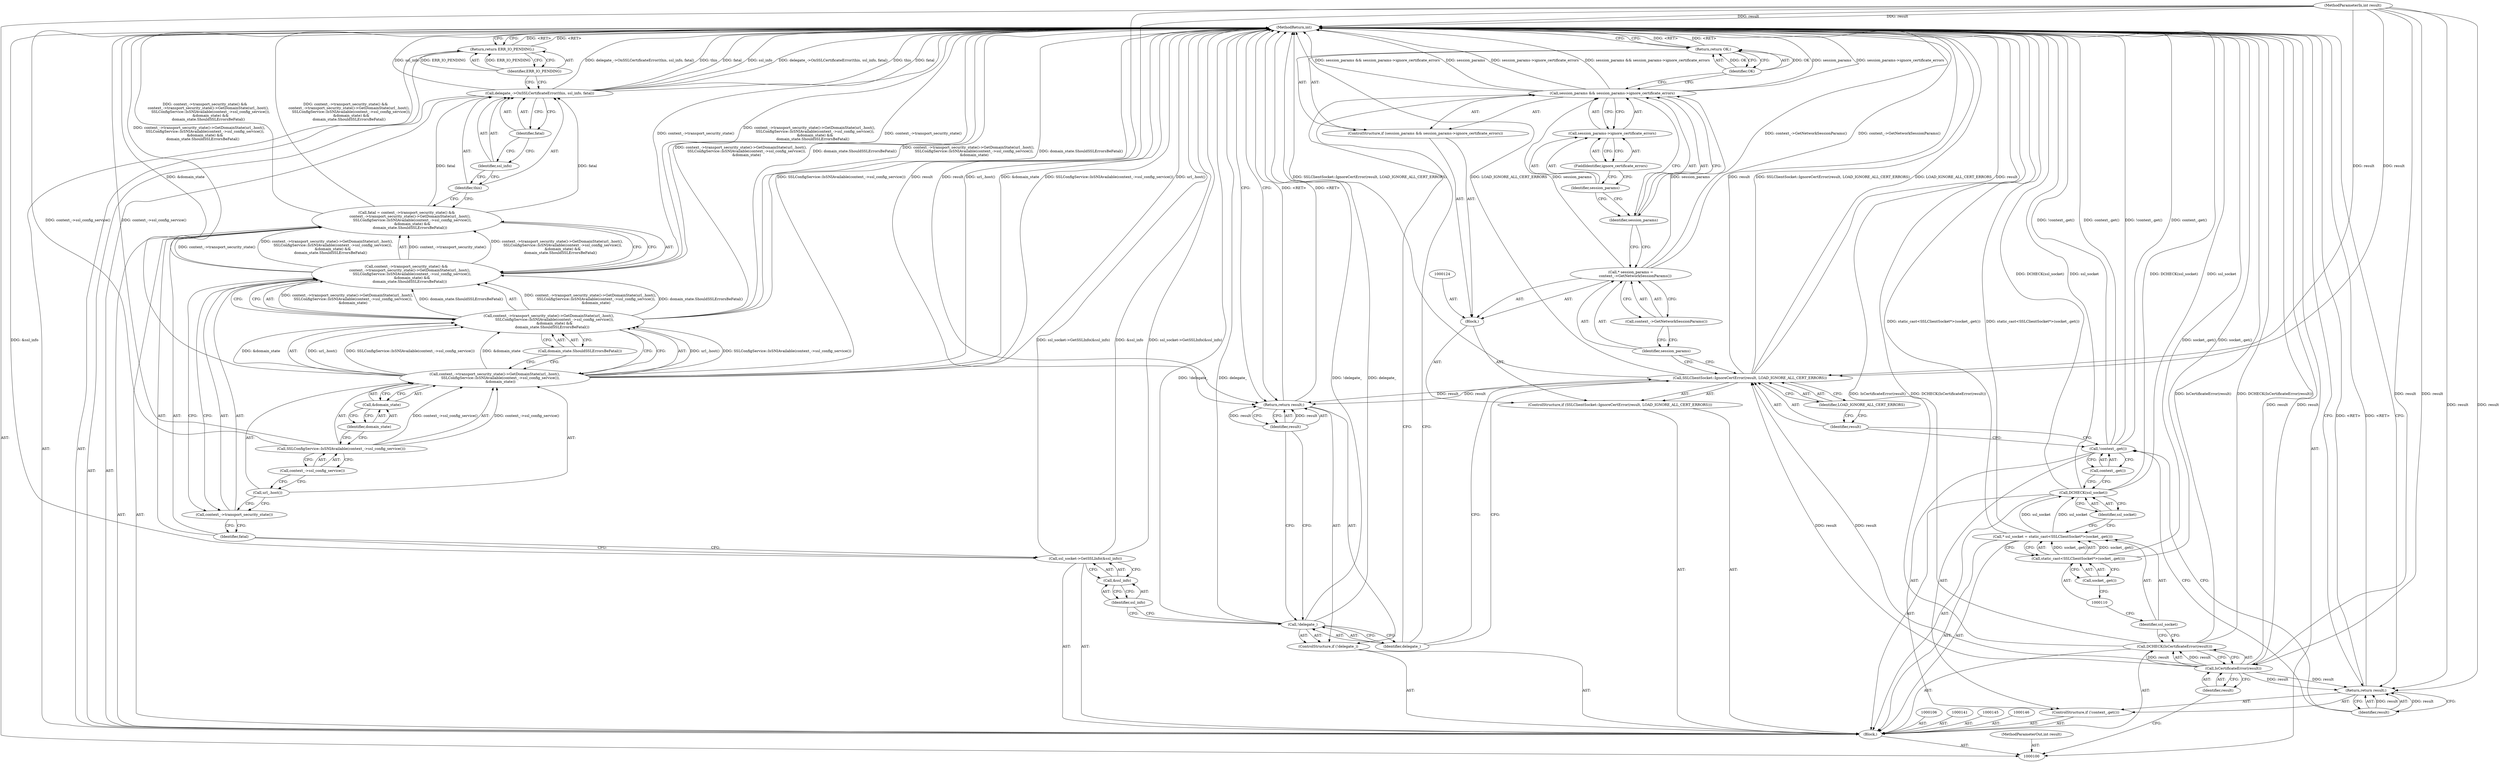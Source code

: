 digraph "1_Chrome_ca8cc70b2de822b939f87effc7c2b83bac280a44_4" {
"1000165" [label="(MethodReturn,int)"];
"1000101" [label="(MethodParameterIn,int result)"];
"1000257" [label="(MethodParameterOut,int result)"];
"1000102" [label="(Block,)"];
"1000125" [label="(Call,* session_params =\n        context_->GetNetworkSessionParams())"];
"1000126" [label="(Identifier,session_params)"];
"1000123" [label="(Block,)"];
"1000127" [label="(Call,context_->GetNetworkSessionParams())"];
"1000131" [label="(Call,session_params->ignore_certificate_errors)"];
"1000132" [label="(Identifier,session_params)"];
"1000128" [label="(ControlStructure,if (session_params && session_params->ignore_certificate_errors))"];
"1000133" [label="(FieldIdentifier,ignore_certificate_errors)"];
"1000129" [label="(Call,session_params && session_params->ignore_certificate_errors)"];
"1000130" [label="(Identifier,session_params)"];
"1000135" [label="(Identifier,OK)"];
"1000134" [label="(Return,return OK;)"];
"1000136" [label="(ControlStructure,if (!delegate_))"];
"1000137" [label="(Call,!delegate_)"];
"1000138" [label="(Identifier,delegate_)"];
"1000140" [label="(Identifier,result)"];
"1000139" [label="(Return,return result;)"];
"1000103" [label="(Call,DCHECK(IsCertificateError(result)))"];
"1000105" [label="(Identifier,result)"];
"1000104" [label="(Call,IsCertificateError(result))"];
"1000142" [label="(Call,ssl_socket->GetSSLInfo(&ssl_info))"];
"1000143" [label="(Call,&ssl_info)"];
"1000144" [label="(Identifier,ssl_info)"];
"1000147" [label="(Call,fatal = context_->transport_security_state() &&\n      context_->transport_security_state()->GetDomainState(url_.host(),\n          SSLConfigService::IsSNIAvailable(context_->ssl_config_service()),\n          &domain_state) &&\n      domain_state.ShouldSSLErrorsBeFatal())"];
"1000148" [label="(Identifier,fatal)"];
"1000149" [label="(Call,context_->transport_security_state() &&\n      context_->transport_security_state()->GetDomainState(url_.host(),\n          SSLConfigService::IsSNIAvailable(context_->ssl_config_service()),\n          &domain_state) &&\n      domain_state.ShouldSSLErrorsBeFatal())"];
"1000150" [label="(Call,context_->transport_security_state())"];
"1000153" [label="(Call,url_.host())"];
"1000151" [label="(Call,context_->transport_security_state()->GetDomainState(url_.host(),\n          SSLConfigService::IsSNIAvailable(context_->ssl_config_service()),\n          &domain_state) &&\n      domain_state.ShouldSSLErrorsBeFatal())"];
"1000152" [label="(Call,context_->transport_security_state()->GetDomainState(url_.host(),\n          SSLConfigService::IsSNIAvailable(context_->ssl_config_service()),\n          &domain_state))"];
"1000154" [label="(Call,SSLConfigService::IsSNIAvailable(context_->ssl_config_service()))"];
"1000155" [label="(Call,context_->ssl_config_service())"];
"1000156" [label="(Call,&domain_state)"];
"1000157" [label="(Identifier,domain_state)"];
"1000158" [label="(Call,domain_state.ShouldSSLErrorsBeFatal())"];
"1000159" [label="(Call,delegate_->OnSSLCertificateError(this, ssl_info, fatal))"];
"1000160" [label="(Identifier,this)"];
"1000161" [label="(Identifier,ssl_info)"];
"1000162" [label="(Identifier,fatal)"];
"1000107" [label="(Call,* ssl_socket = static_cast<SSLClientSocket*>(socket_.get()))"];
"1000108" [label="(Identifier,ssl_socket)"];
"1000109" [label="(Call,static_cast<SSLClientSocket*>(socket_.get()))"];
"1000111" [label="(Call,socket_.get())"];
"1000163" [label="(Return,return ERR_IO_PENDING;)"];
"1000164" [label="(Identifier,ERR_IO_PENDING)"];
"1000113" [label="(Identifier,ssl_socket)"];
"1000112" [label="(Call,DCHECK(ssl_socket))"];
"1000114" [label="(ControlStructure,if (!context_.get()))"];
"1000115" [label="(Call,!context_.get())"];
"1000116" [label="(Call,context_.get())"];
"1000118" [label="(Identifier,result)"];
"1000117" [label="(Return,return result;)"];
"1000119" [label="(ControlStructure,if (SSLClientSocket::IgnoreCertError(result, LOAD_IGNORE_ALL_CERT_ERRORS)))"];
"1000121" [label="(Identifier,result)"];
"1000122" [label="(Identifier,LOAD_IGNORE_ALL_CERT_ERRORS)"];
"1000120" [label="(Call,SSLClientSocket::IgnoreCertError(result, LOAD_IGNORE_ALL_CERT_ERRORS))"];
"1000165" -> "1000100"  [label="AST: "];
"1000165" -> "1000117"  [label="CFG: "];
"1000165" -> "1000134"  [label="CFG: "];
"1000165" -> "1000139"  [label="CFG: "];
"1000165" -> "1000163"  [label="CFG: "];
"1000139" -> "1000165"  [label="DDG: <RET>"];
"1000159" -> "1000165"  [label="DDG: delegate_->OnSSLCertificateError(this, ssl_info, fatal)"];
"1000159" -> "1000165"  [label="DDG: this"];
"1000159" -> "1000165"  [label="DDG: fatal"];
"1000159" -> "1000165"  [label="DDG: ssl_info"];
"1000129" -> "1000165"  [label="DDG: session_params"];
"1000129" -> "1000165"  [label="DDG: session_params->ignore_certificate_errors"];
"1000129" -> "1000165"  [label="DDG: session_params && session_params->ignore_certificate_errors"];
"1000142" -> "1000165"  [label="DDG: ssl_socket->GetSSLInfo(&ssl_info)"];
"1000142" -> "1000165"  [label="DDG: &ssl_info"];
"1000103" -> "1000165"  [label="DDG: IsCertificateError(result)"];
"1000103" -> "1000165"  [label="DDG: DCHECK(IsCertificateError(result))"];
"1000104" -> "1000165"  [label="DDG: result"];
"1000151" -> "1000165"  [label="DDG: context_->transport_security_state()->GetDomainState(url_.host(),\n          SSLConfigService::IsSNIAvailable(context_->ssl_config_service()),\n          &domain_state)"];
"1000151" -> "1000165"  [label="DDG: domain_state.ShouldSSLErrorsBeFatal()"];
"1000147" -> "1000165"  [label="DDG: context_->transport_security_state() &&\n      context_->transport_security_state()->GetDomainState(url_.host(),\n          SSLConfigService::IsSNIAvailable(context_->ssl_config_service()),\n          &domain_state) &&\n      domain_state.ShouldSSLErrorsBeFatal()"];
"1000112" -> "1000165"  [label="DDG: DCHECK(ssl_socket)"];
"1000112" -> "1000165"  [label="DDG: ssl_socket"];
"1000152" -> "1000165"  [label="DDG: SSLConfigService::IsSNIAvailable(context_->ssl_config_service())"];
"1000152" -> "1000165"  [label="DDG: url_.host()"];
"1000152" -> "1000165"  [label="DDG: &domain_state"];
"1000149" -> "1000165"  [label="DDG: context_->transport_security_state()"];
"1000149" -> "1000165"  [label="DDG: context_->transport_security_state()->GetDomainState(url_.host(),\n          SSLConfigService::IsSNIAvailable(context_->ssl_config_service()),\n          &domain_state) &&\n      domain_state.ShouldSSLErrorsBeFatal()"];
"1000154" -> "1000165"  [label="DDG: context_->ssl_config_service()"];
"1000115" -> "1000165"  [label="DDG: !context_.get()"];
"1000115" -> "1000165"  [label="DDG: context_.get()"];
"1000120" -> "1000165"  [label="DDG: result"];
"1000120" -> "1000165"  [label="DDG: SSLClientSocket::IgnoreCertError(result, LOAD_IGNORE_ALL_CERT_ERRORS)"];
"1000120" -> "1000165"  [label="DDG: LOAD_IGNORE_ALL_CERT_ERRORS"];
"1000125" -> "1000165"  [label="DDG: context_->GetNetworkSessionParams()"];
"1000101" -> "1000165"  [label="DDG: result"];
"1000137" -> "1000165"  [label="DDG: delegate_"];
"1000137" -> "1000165"  [label="DDG: !delegate_"];
"1000109" -> "1000165"  [label="DDG: socket_.get()"];
"1000107" -> "1000165"  [label="DDG: static_cast<SSLClientSocket*>(socket_.get())"];
"1000117" -> "1000165"  [label="DDG: <RET>"];
"1000134" -> "1000165"  [label="DDG: <RET>"];
"1000163" -> "1000165"  [label="DDG: <RET>"];
"1000101" -> "1000100"  [label="AST: "];
"1000101" -> "1000165"  [label="DDG: result"];
"1000101" -> "1000104"  [label="DDG: result"];
"1000101" -> "1000117"  [label="DDG: result"];
"1000101" -> "1000120"  [label="DDG: result"];
"1000101" -> "1000139"  [label="DDG: result"];
"1000257" -> "1000100"  [label="AST: "];
"1000102" -> "1000100"  [label="AST: "];
"1000103" -> "1000102"  [label="AST: "];
"1000106" -> "1000102"  [label="AST: "];
"1000107" -> "1000102"  [label="AST: "];
"1000112" -> "1000102"  [label="AST: "];
"1000114" -> "1000102"  [label="AST: "];
"1000119" -> "1000102"  [label="AST: "];
"1000136" -> "1000102"  [label="AST: "];
"1000141" -> "1000102"  [label="AST: "];
"1000142" -> "1000102"  [label="AST: "];
"1000145" -> "1000102"  [label="AST: "];
"1000146" -> "1000102"  [label="AST: "];
"1000147" -> "1000102"  [label="AST: "];
"1000159" -> "1000102"  [label="AST: "];
"1000163" -> "1000102"  [label="AST: "];
"1000125" -> "1000123"  [label="AST: "];
"1000125" -> "1000127"  [label="CFG: "];
"1000126" -> "1000125"  [label="AST: "];
"1000127" -> "1000125"  [label="AST: "];
"1000130" -> "1000125"  [label="CFG: "];
"1000125" -> "1000165"  [label="DDG: context_->GetNetworkSessionParams()"];
"1000125" -> "1000129"  [label="DDG: session_params"];
"1000126" -> "1000125"  [label="AST: "];
"1000126" -> "1000120"  [label="CFG: "];
"1000127" -> "1000126"  [label="CFG: "];
"1000123" -> "1000119"  [label="AST: "];
"1000124" -> "1000123"  [label="AST: "];
"1000125" -> "1000123"  [label="AST: "];
"1000128" -> "1000123"  [label="AST: "];
"1000127" -> "1000125"  [label="AST: "];
"1000127" -> "1000126"  [label="CFG: "];
"1000125" -> "1000127"  [label="CFG: "];
"1000131" -> "1000129"  [label="AST: "];
"1000131" -> "1000133"  [label="CFG: "];
"1000132" -> "1000131"  [label="AST: "];
"1000133" -> "1000131"  [label="AST: "];
"1000129" -> "1000131"  [label="CFG: "];
"1000132" -> "1000131"  [label="AST: "];
"1000132" -> "1000130"  [label="CFG: "];
"1000133" -> "1000132"  [label="CFG: "];
"1000128" -> "1000123"  [label="AST: "];
"1000129" -> "1000128"  [label="AST: "];
"1000134" -> "1000128"  [label="AST: "];
"1000133" -> "1000131"  [label="AST: "];
"1000133" -> "1000132"  [label="CFG: "];
"1000131" -> "1000133"  [label="CFG: "];
"1000129" -> "1000128"  [label="AST: "];
"1000129" -> "1000130"  [label="CFG: "];
"1000129" -> "1000131"  [label="CFG: "];
"1000130" -> "1000129"  [label="AST: "];
"1000131" -> "1000129"  [label="AST: "];
"1000135" -> "1000129"  [label="CFG: "];
"1000138" -> "1000129"  [label="CFG: "];
"1000129" -> "1000165"  [label="DDG: session_params"];
"1000129" -> "1000165"  [label="DDG: session_params->ignore_certificate_errors"];
"1000129" -> "1000165"  [label="DDG: session_params && session_params->ignore_certificate_errors"];
"1000125" -> "1000129"  [label="DDG: session_params"];
"1000130" -> "1000129"  [label="AST: "];
"1000130" -> "1000125"  [label="CFG: "];
"1000132" -> "1000130"  [label="CFG: "];
"1000129" -> "1000130"  [label="CFG: "];
"1000135" -> "1000134"  [label="AST: "];
"1000135" -> "1000129"  [label="CFG: "];
"1000134" -> "1000135"  [label="CFG: "];
"1000135" -> "1000134"  [label="DDG: OK"];
"1000134" -> "1000128"  [label="AST: "];
"1000134" -> "1000135"  [label="CFG: "];
"1000135" -> "1000134"  [label="AST: "];
"1000165" -> "1000134"  [label="CFG: "];
"1000134" -> "1000165"  [label="DDG: <RET>"];
"1000135" -> "1000134"  [label="DDG: OK"];
"1000136" -> "1000102"  [label="AST: "];
"1000137" -> "1000136"  [label="AST: "];
"1000139" -> "1000136"  [label="AST: "];
"1000137" -> "1000136"  [label="AST: "];
"1000137" -> "1000138"  [label="CFG: "];
"1000138" -> "1000137"  [label="AST: "];
"1000140" -> "1000137"  [label="CFG: "];
"1000144" -> "1000137"  [label="CFG: "];
"1000137" -> "1000165"  [label="DDG: delegate_"];
"1000137" -> "1000165"  [label="DDG: !delegate_"];
"1000138" -> "1000137"  [label="AST: "];
"1000138" -> "1000129"  [label="CFG: "];
"1000138" -> "1000120"  [label="CFG: "];
"1000137" -> "1000138"  [label="CFG: "];
"1000140" -> "1000139"  [label="AST: "];
"1000140" -> "1000137"  [label="CFG: "];
"1000139" -> "1000140"  [label="CFG: "];
"1000140" -> "1000139"  [label="DDG: result"];
"1000139" -> "1000136"  [label="AST: "];
"1000139" -> "1000140"  [label="CFG: "];
"1000140" -> "1000139"  [label="AST: "];
"1000165" -> "1000139"  [label="CFG: "];
"1000139" -> "1000165"  [label="DDG: <RET>"];
"1000140" -> "1000139"  [label="DDG: result"];
"1000120" -> "1000139"  [label="DDG: result"];
"1000101" -> "1000139"  [label="DDG: result"];
"1000103" -> "1000102"  [label="AST: "];
"1000103" -> "1000104"  [label="CFG: "];
"1000104" -> "1000103"  [label="AST: "];
"1000108" -> "1000103"  [label="CFG: "];
"1000103" -> "1000165"  [label="DDG: IsCertificateError(result)"];
"1000103" -> "1000165"  [label="DDG: DCHECK(IsCertificateError(result))"];
"1000104" -> "1000103"  [label="DDG: result"];
"1000105" -> "1000104"  [label="AST: "];
"1000105" -> "1000100"  [label="CFG: "];
"1000104" -> "1000105"  [label="CFG: "];
"1000104" -> "1000103"  [label="AST: "];
"1000104" -> "1000105"  [label="CFG: "];
"1000105" -> "1000104"  [label="AST: "];
"1000103" -> "1000104"  [label="CFG: "];
"1000104" -> "1000165"  [label="DDG: result"];
"1000104" -> "1000103"  [label="DDG: result"];
"1000101" -> "1000104"  [label="DDG: result"];
"1000104" -> "1000117"  [label="DDG: result"];
"1000104" -> "1000120"  [label="DDG: result"];
"1000142" -> "1000102"  [label="AST: "];
"1000142" -> "1000143"  [label="CFG: "];
"1000143" -> "1000142"  [label="AST: "];
"1000148" -> "1000142"  [label="CFG: "];
"1000142" -> "1000165"  [label="DDG: ssl_socket->GetSSLInfo(&ssl_info)"];
"1000142" -> "1000165"  [label="DDG: &ssl_info"];
"1000143" -> "1000142"  [label="AST: "];
"1000143" -> "1000144"  [label="CFG: "];
"1000144" -> "1000143"  [label="AST: "];
"1000142" -> "1000143"  [label="CFG: "];
"1000144" -> "1000143"  [label="AST: "];
"1000144" -> "1000137"  [label="CFG: "];
"1000143" -> "1000144"  [label="CFG: "];
"1000147" -> "1000102"  [label="AST: "];
"1000147" -> "1000149"  [label="CFG: "];
"1000148" -> "1000147"  [label="AST: "];
"1000149" -> "1000147"  [label="AST: "];
"1000160" -> "1000147"  [label="CFG: "];
"1000147" -> "1000165"  [label="DDG: context_->transport_security_state() &&\n      context_->transport_security_state()->GetDomainState(url_.host(),\n          SSLConfigService::IsSNIAvailable(context_->ssl_config_service()),\n          &domain_state) &&\n      domain_state.ShouldSSLErrorsBeFatal()"];
"1000149" -> "1000147"  [label="DDG: context_->transport_security_state()"];
"1000149" -> "1000147"  [label="DDG: context_->transport_security_state()->GetDomainState(url_.host(),\n          SSLConfigService::IsSNIAvailable(context_->ssl_config_service()),\n          &domain_state) &&\n      domain_state.ShouldSSLErrorsBeFatal()"];
"1000147" -> "1000159"  [label="DDG: fatal"];
"1000148" -> "1000147"  [label="AST: "];
"1000148" -> "1000142"  [label="CFG: "];
"1000150" -> "1000148"  [label="CFG: "];
"1000149" -> "1000147"  [label="AST: "];
"1000149" -> "1000150"  [label="CFG: "];
"1000149" -> "1000151"  [label="CFG: "];
"1000150" -> "1000149"  [label="AST: "];
"1000151" -> "1000149"  [label="AST: "];
"1000147" -> "1000149"  [label="CFG: "];
"1000149" -> "1000165"  [label="DDG: context_->transport_security_state()"];
"1000149" -> "1000165"  [label="DDG: context_->transport_security_state()->GetDomainState(url_.host(),\n          SSLConfigService::IsSNIAvailable(context_->ssl_config_service()),\n          &domain_state) &&\n      domain_state.ShouldSSLErrorsBeFatal()"];
"1000149" -> "1000147"  [label="DDG: context_->transport_security_state()"];
"1000149" -> "1000147"  [label="DDG: context_->transport_security_state()->GetDomainState(url_.host(),\n          SSLConfigService::IsSNIAvailable(context_->ssl_config_service()),\n          &domain_state) &&\n      domain_state.ShouldSSLErrorsBeFatal()"];
"1000151" -> "1000149"  [label="DDG: context_->transport_security_state()->GetDomainState(url_.host(),\n          SSLConfigService::IsSNIAvailable(context_->ssl_config_service()),\n          &domain_state)"];
"1000151" -> "1000149"  [label="DDG: domain_state.ShouldSSLErrorsBeFatal()"];
"1000150" -> "1000149"  [label="AST: "];
"1000150" -> "1000148"  [label="CFG: "];
"1000153" -> "1000150"  [label="CFG: "];
"1000149" -> "1000150"  [label="CFG: "];
"1000153" -> "1000152"  [label="AST: "];
"1000153" -> "1000150"  [label="CFG: "];
"1000155" -> "1000153"  [label="CFG: "];
"1000151" -> "1000149"  [label="AST: "];
"1000151" -> "1000152"  [label="CFG: "];
"1000151" -> "1000158"  [label="CFG: "];
"1000152" -> "1000151"  [label="AST: "];
"1000158" -> "1000151"  [label="AST: "];
"1000149" -> "1000151"  [label="CFG: "];
"1000151" -> "1000165"  [label="DDG: context_->transport_security_state()->GetDomainState(url_.host(),\n          SSLConfigService::IsSNIAvailable(context_->ssl_config_service()),\n          &domain_state)"];
"1000151" -> "1000165"  [label="DDG: domain_state.ShouldSSLErrorsBeFatal()"];
"1000151" -> "1000149"  [label="DDG: context_->transport_security_state()->GetDomainState(url_.host(),\n          SSLConfigService::IsSNIAvailable(context_->ssl_config_service()),\n          &domain_state)"];
"1000151" -> "1000149"  [label="DDG: domain_state.ShouldSSLErrorsBeFatal()"];
"1000152" -> "1000151"  [label="DDG: url_.host()"];
"1000152" -> "1000151"  [label="DDG: SSLConfigService::IsSNIAvailable(context_->ssl_config_service())"];
"1000152" -> "1000151"  [label="DDG: &domain_state"];
"1000152" -> "1000151"  [label="AST: "];
"1000152" -> "1000156"  [label="CFG: "];
"1000153" -> "1000152"  [label="AST: "];
"1000154" -> "1000152"  [label="AST: "];
"1000156" -> "1000152"  [label="AST: "];
"1000158" -> "1000152"  [label="CFG: "];
"1000151" -> "1000152"  [label="CFG: "];
"1000152" -> "1000165"  [label="DDG: SSLConfigService::IsSNIAvailable(context_->ssl_config_service())"];
"1000152" -> "1000165"  [label="DDG: url_.host()"];
"1000152" -> "1000165"  [label="DDG: &domain_state"];
"1000152" -> "1000151"  [label="DDG: url_.host()"];
"1000152" -> "1000151"  [label="DDG: SSLConfigService::IsSNIAvailable(context_->ssl_config_service())"];
"1000152" -> "1000151"  [label="DDG: &domain_state"];
"1000154" -> "1000152"  [label="DDG: context_->ssl_config_service()"];
"1000154" -> "1000152"  [label="AST: "];
"1000154" -> "1000155"  [label="CFG: "];
"1000155" -> "1000154"  [label="AST: "];
"1000157" -> "1000154"  [label="CFG: "];
"1000154" -> "1000165"  [label="DDG: context_->ssl_config_service()"];
"1000154" -> "1000152"  [label="DDG: context_->ssl_config_service()"];
"1000155" -> "1000154"  [label="AST: "];
"1000155" -> "1000153"  [label="CFG: "];
"1000154" -> "1000155"  [label="CFG: "];
"1000156" -> "1000152"  [label="AST: "];
"1000156" -> "1000157"  [label="CFG: "];
"1000157" -> "1000156"  [label="AST: "];
"1000152" -> "1000156"  [label="CFG: "];
"1000157" -> "1000156"  [label="AST: "];
"1000157" -> "1000154"  [label="CFG: "];
"1000156" -> "1000157"  [label="CFG: "];
"1000158" -> "1000151"  [label="AST: "];
"1000158" -> "1000152"  [label="CFG: "];
"1000151" -> "1000158"  [label="CFG: "];
"1000159" -> "1000102"  [label="AST: "];
"1000159" -> "1000162"  [label="CFG: "];
"1000160" -> "1000159"  [label="AST: "];
"1000161" -> "1000159"  [label="AST: "];
"1000162" -> "1000159"  [label="AST: "];
"1000164" -> "1000159"  [label="CFG: "];
"1000159" -> "1000165"  [label="DDG: delegate_->OnSSLCertificateError(this, ssl_info, fatal)"];
"1000159" -> "1000165"  [label="DDG: this"];
"1000159" -> "1000165"  [label="DDG: fatal"];
"1000159" -> "1000165"  [label="DDG: ssl_info"];
"1000147" -> "1000159"  [label="DDG: fatal"];
"1000160" -> "1000159"  [label="AST: "];
"1000160" -> "1000147"  [label="CFG: "];
"1000161" -> "1000160"  [label="CFG: "];
"1000161" -> "1000159"  [label="AST: "];
"1000161" -> "1000160"  [label="CFG: "];
"1000162" -> "1000161"  [label="CFG: "];
"1000162" -> "1000159"  [label="AST: "];
"1000162" -> "1000161"  [label="CFG: "];
"1000159" -> "1000162"  [label="CFG: "];
"1000107" -> "1000102"  [label="AST: "];
"1000107" -> "1000109"  [label="CFG: "];
"1000108" -> "1000107"  [label="AST: "];
"1000109" -> "1000107"  [label="AST: "];
"1000113" -> "1000107"  [label="CFG: "];
"1000107" -> "1000165"  [label="DDG: static_cast<SSLClientSocket*>(socket_.get())"];
"1000109" -> "1000107"  [label="DDG: socket_.get()"];
"1000107" -> "1000112"  [label="DDG: ssl_socket"];
"1000108" -> "1000107"  [label="AST: "];
"1000108" -> "1000103"  [label="CFG: "];
"1000110" -> "1000108"  [label="CFG: "];
"1000109" -> "1000107"  [label="AST: "];
"1000109" -> "1000111"  [label="CFG: "];
"1000110" -> "1000109"  [label="AST: "];
"1000111" -> "1000109"  [label="AST: "];
"1000107" -> "1000109"  [label="CFG: "];
"1000109" -> "1000165"  [label="DDG: socket_.get()"];
"1000109" -> "1000107"  [label="DDG: socket_.get()"];
"1000111" -> "1000109"  [label="AST: "];
"1000111" -> "1000110"  [label="CFG: "];
"1000109" -> "1000111"  [label="CFG: "];
"1000163" -> "1000102"  [label="AST: "];
"1000163" -> "1000164"  [label="CFG: "];
"1000164" -> "1000163"  [label="AST: "];
"1000165" -> "1000163"  [label="CFG: "];
"1000163" -> "1000165"  [label="DDG: <RET>"];
"1000164" -> "1000163"  [label="DDG: ERR_IO_PENDING"];
"1000164" -> "1000163"  [label="AST: "];
"1000164" -> "1000159"  [label="CFG: "];
"1000163" -> "1000164"  [label="CFG: "];
"1000164" -> "1000163"  [label="DDG: ERR_IO_PENDING"];
"1000113" -> "1000112"  [label="AST: "];
"1000113" -> "1000107"  [label="CFG: "];
"1000112" -> "1000113"  [label="CFG: "];
"1000112" -> "1000102"  [label="AST: "];
"1000112" -> "1000113"  [label="CFG: "];
"1000113" -> "1000112"  [label="AST: "];
"1000116" -> "1000112"  [label="CFG: "];
"1000112" -> "1000165"  [label="DDG: DCHECK(ssl_socket)"];
"1000112" -> "1000165"  [label="DDG: ssl_socket"];
"1000107" -> "1000112"  [label="DDG: ssl_socket"];
"1000114" -> "1000102"  [label="AST: "];
"1000115" -> "1000114"  [label="AST: "];
"1000117" -> "1000114"  [label="AST: "];
"1000115" -> "1000114"  [label="AST: "];
"1000115" -> "1000116"  [label="CFG: "];
"1000116" -> "1000115"  [label="AST: "];
"1000118" -> "1000115"  [label="CFG: "];
"1000121" -> "1000115"  [label="CFG: "];
"1000115" -> "1000165"  [label="DDG: !context_.get()"];
"1000115" -> "1000165"  [label="DDG: context_.get()"];
"1000116" -> "1000115"  [label="AST: "];
"1000116" -> "1000112"  [label="CFG: "];
"1000115" -> "1000116"  [label="CFG: "];
"1000118" -> "1000117"  [label="AST: "];
"1000118" -> "1000115"  [label="CFG: "];
"1000117" -> "1000118"  [label="CFG: "];
"1000118" -> "1000117"  [label="DDG: result"];
"1000117" -> "1000114"  [label="AST: "];
"1000117" -> "1000118"  [label="CFG: "];
"1000118" -> "1000117"  [label="AST: "];
"1000165" -> "1000117"  [label="CFG: "];
"1000117" -> "1000165"  [label="DDG: <RET>"];
"1000118" -> "1000117"  [label="DDG: result"];
"1000104" -> "1000117"  [label="DDG: result"];
"1000101" -> "1000117"  [label="DDG: result"];
"1000119" -> "1000102"  [label="AST: "];
"1000120" -> "1000119"  [label="AST: "];
"1000123" -> "1000119"  [label="AST: "];
"1000121" -> "1000120"  [label="AST: "];
"1000121" -> "1000115"  [label="CFG: "];
"1000122" -> "1000121"  [label="CFG: "];
"1000122" -> "1000120"  [label="AST: "];
"1000122" -> "1000121"  [label="CFG: "];
"1000120" -> "1000122"  [label="CFG: "];
"1000120" -> "1000119"  [label="AST: "];
"1000120" -> "1000122"  [label="CFG: "];
"1000121" -> "1000120"  [label="AST: "];
"1000122" -> "1000120"  [label="AST: "];
"1000126" -> "1000120"  [label="CFG: "];
"1000138" -> "1000120"  [label="CFG: "];
"1000120" -> "1000165"  [label="DDG: result"];
"1000120" -> "1000165"  [label="DDG: SSLClientSocket::IgnoreCertError(result, LOAD_IGNORE_ALL_CERT_ERRORS)"];
"1000120" -> "1000165"  [label="DDG: LOAD_IGNORE_ALL_CERT_ERRORS"];
"1000104" -> "1000120"  [label="DDG: result"];
"1000101" -> "1000120"  [label="DDG: result"];
"1000120" -> "1000139"  [label="DDG: result"];
}
